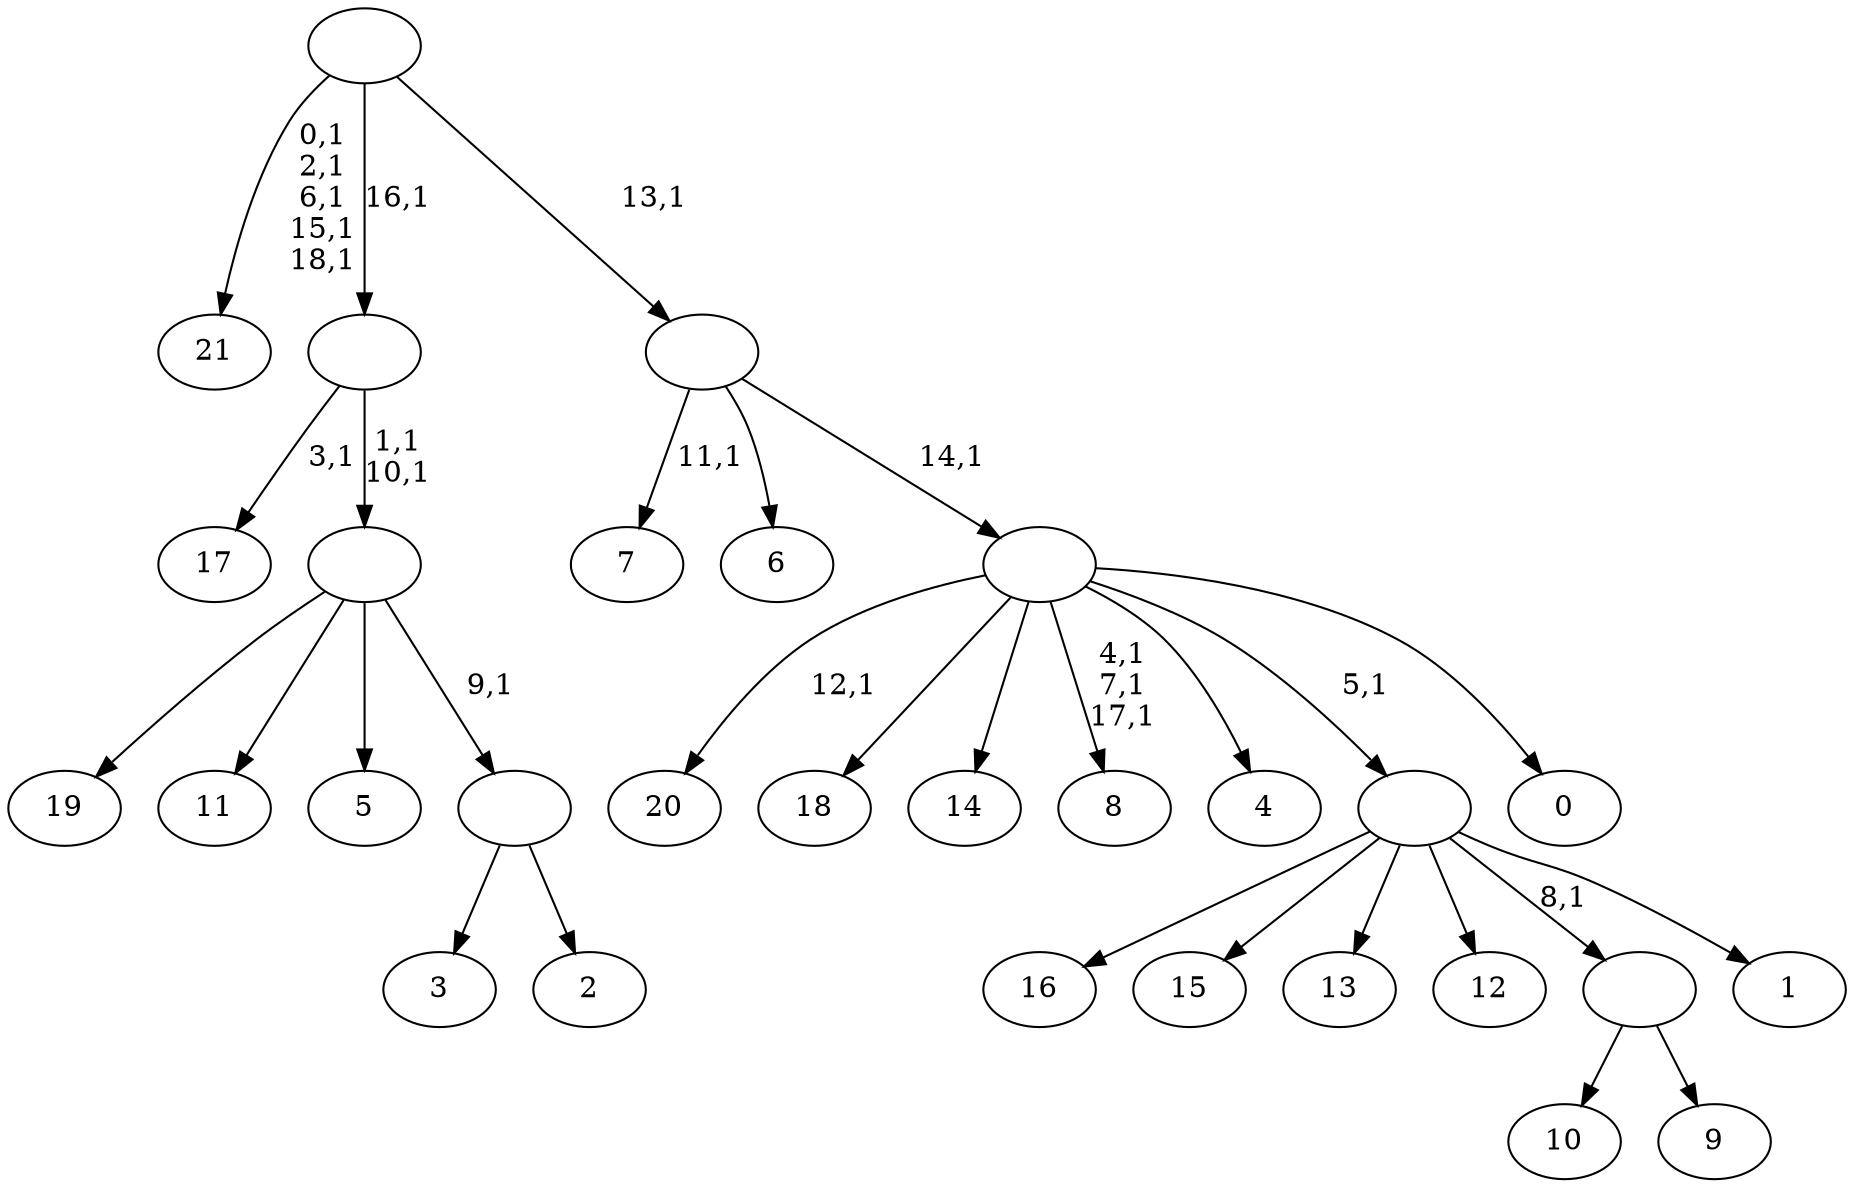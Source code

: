 digraph T {
	41 [label="21"]
	35 [label="20"]
	33 [label="19"]
	32 [label="18"]
	31 [label="17"]
	29 [label="16"]
	28 [label="15"]
	27 [label="14"]
	26 [label="13"]
	25 [label="12"]
	24 [label="11"]
	23 [label="10"]
	22 [label="9"]
	21 [label=""]
	20 [label="8"]
	16 [label="7"]
	14 [label="6"]
	13 [label="5"]
	12 [label="4"]
	11 [label="3"]
	10 [label="2"]
	9 [label=""]
	8 [label=""]
	6 [label=""]
	5 [label="1"]
	4 [label=""]
	3 [label="0"]
	2 [label=""]
	1 [label=""]
	0 [label=""]
	21 -> 23 [label=""]
	21 -> 22 [label=""]
	9 -> 11 [label=""]
	9 -> 10 [label=""]
	8 -> 33 [label=""]
	8 -> 24 [label=""]
	8 -> 13 [label=""]
	8 -> 9 [label="9,1"]
	6 -> 8 [label="1,1\n10,1"]
	6 -> 31 [label="3,1"]
	4 -> 29 [label=""]
	4 -> 28 [label=""]
	4 -> 26 [label=""]
	4 -> 25 [label=""]
	4 -> 21 [label="8,1"]
	4 -> 5 [label=""]
	2 -> 20 [label="4,1\n7,1\n17,1"]
	2 -> 35 [label="12,1"]
	2 -> 32 [label=""]
	2 -> 27 [label=""]
	2 -> 12 [label=""]
	2 -> 4 [label="5,1"]
	2 -> 3 [label=""]
	1 -> 16 [label="11,1"]
	1 -> 14 [label=""]
	1 -> 2 [label="14,1"]
	0 -> 41 [label="0,1\n2,1\n6,1\n15,1\n18,1"]
	0 -> 6 [label="16,1"]
	0 -> 1 [label="13,1"]
}
